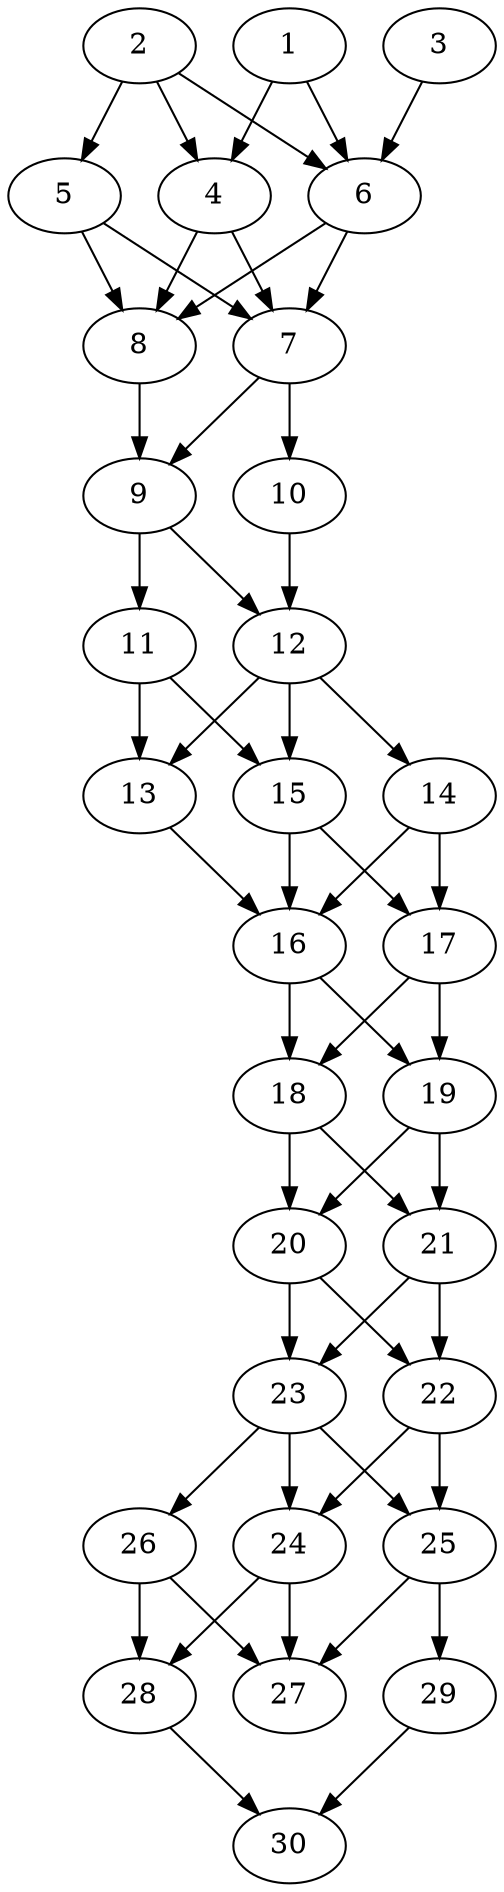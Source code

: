 // DAG automatically generated by daggen at Wed Apr 12 12:23:15 2017
// ./daggen --dot -n 30 --jump=1 --fat=0.4 --regularity=0.6 --density=0.8 
digraph G {
  1 [size="2185869220", alpha="0.09"]
  1 -> 4 [size ="209715200"]
  1 -> 6 [size ="209715200"]
  2 [size="150756073936", alpha="0.18"]
  2 -> 4 [size ="536870912"]
  2 -> 5 [size ="536870912"]
  2 -> 6 [size ="536870912"]
  3 [size="22277404674", alpha="0.02"]
  3 -> 6 [size ="33554432"]
  4 [size="8487706154", alpha="0.01"]
  4 -> 7 [size ="134217728"]
  4 -> 8 [size ="134217728"]
  5 [size="549755813888", alpha="0.06"]
  5 -> 7 [size ="536870912"]
  5 -> 8 [size ="536870912"]
  6 [size="231928233984", alpha="0.04"]
  6 -> 7 [size ="301989888"]
  6 -> 8 [size ="301989888"]
  7 [size="782757789696", alpha="0.18"]
  7 -> 9 [size ="679477248"]
  7 -> 10 [size ="679477248"]
  8 [size="12131069235", alpha="0.20"]
  8 -> 9 [size ="411041792"]
  9 [size="134217728000", alpha="0.02"]
  9 -> 11 [size ="209715200"]
  9 -> 12 [size ="209715200"]
  10 [size="231928233984", alpha="0.12"]
  10 -> 12 [size ="301989888"]
  11 [size="253853916684", alpha="0.19"]
  11 -> 13 [size ="411041792"]
  11 -> 15 [size ="411041792"]
  12 [size="174064874784", alpha="0.01"]
  12 -> 13 [size ="134217728"]
  12 -> 14 [size ="134217728"]
  12 -> 15 [size ="134217728"]
  13 [size="28991029248", alpha="0.13"]
  13 -> 16 [size ="75497472"]
  14 [size="459510695412", alpha="0.07"]
  14 -> 16 [size ="301989888"]
  14 -> 17 [size ="301989888"]
  15 [size="317806386820", alpha="0.06"]
  15 -> 16 [size ="536870912"]
  15 -> 17 [size ="536870912"]
  16 [size="368293445632", alpha="0.02"]
  16 -> 18 [size ="411041792"]
  16 -> 19 [size ="411041792"]
  17 [size="159478293852", alpha="0.17"]
  17 -> 18 [size ="134217728"]
  17 -> 19 [size ="134217728"]
  18 [size="1073741824000", alpha="0.13"]
  18 -> 20 [size ="838860800"]
  18 -> 21 [size ="838860800"]
  19 [size="134217728000", alpha="0.14"]
  19 -> 20 [size ="209715200"]
  19 -> 21 [size ="209715200"]
  20 [size="1073741824000", alpha="0.03"]
  20 -> 22 [size ="838860800"]
  20 -> 23 [size ="838860800"]
  21 [size="68719476736", alpha="0.15"]
  21 -> 22 [size ="134217728"]
  21 -> 23 [size ="134217728"]
  22 [size="8589934592", alpha="0.15"]
  22 -> 24 [size ="33554432"]
  22 -> 25 [size ="33554432"]
  23 [size="782757789696", alpha="0.10"]
  23 -> 24 [size ="679477248"]
  23 -> 25 [size ="679477248"]
  23 -> 26 [size ="679477248"]
  24 [size="2140066690", alpha="0.10"]
  24 -> 27 [size ="75497472"]
  24 -> 28 [size ="75497472"]
  25 [size="1659033779", alpha="0.02"]
  25 -> 27 [size ="33554432"]
  25 -> 29 [size ="33554432"]
  26 [size="34029423102", alpha="0.06"]
  26 -> 27 [size ="679477248"]
  26 -> 28 [size ="679477248"]
  27 [size="620743651546", alpha="0.18"]
  28 [size="43763247484", alpha="0.05"]
  28 -> 30 [size ="838860800"]
  29 [size="1165046196501", alpha="0.19"]
  29 -> 30 [size ="838860800"]
  30 [size="134217728000", alpha="0.04"]
}
